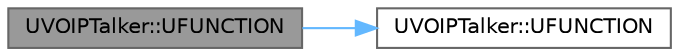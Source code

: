 digraph "UVOIPTalker::UFUNCTION"
{
 // INTERACTIVE_SVG=YES
 // LATEX_PDF_SIZE
  bgcolor="transparent";
  edge [fontname=Helvetica,fontsize=10,labelfontname=Helvetica,labelfontsize=10];
  node [fontname=Helvetica,fontsize=10,shape=box,height=0.2,width=0.4];
  rankdir="LR";
  Node1 [id="Node000001",label="UVOIPTalker::UFUNCTION",height=0.2,width=0.4,color="gray40", fillcolor="grey60", style="filled", fontcolor="black",tooltip=" "];
  Node1 -> Node2 [id="edge1_Node000001_Node000002",color="steelblue1",style="solid",tooltip=" "];
  Node2 [id="Node000002",label="UVOIPTalker::UFUNCTION",height=0.2,width=0.4,color="grey40", fillcolor="white", style="filled",URL="$d4/dea/classUVOIPTalker.html#a3b0773ede06594be0195d7a1e6be133d",tooltip=" "];
}
